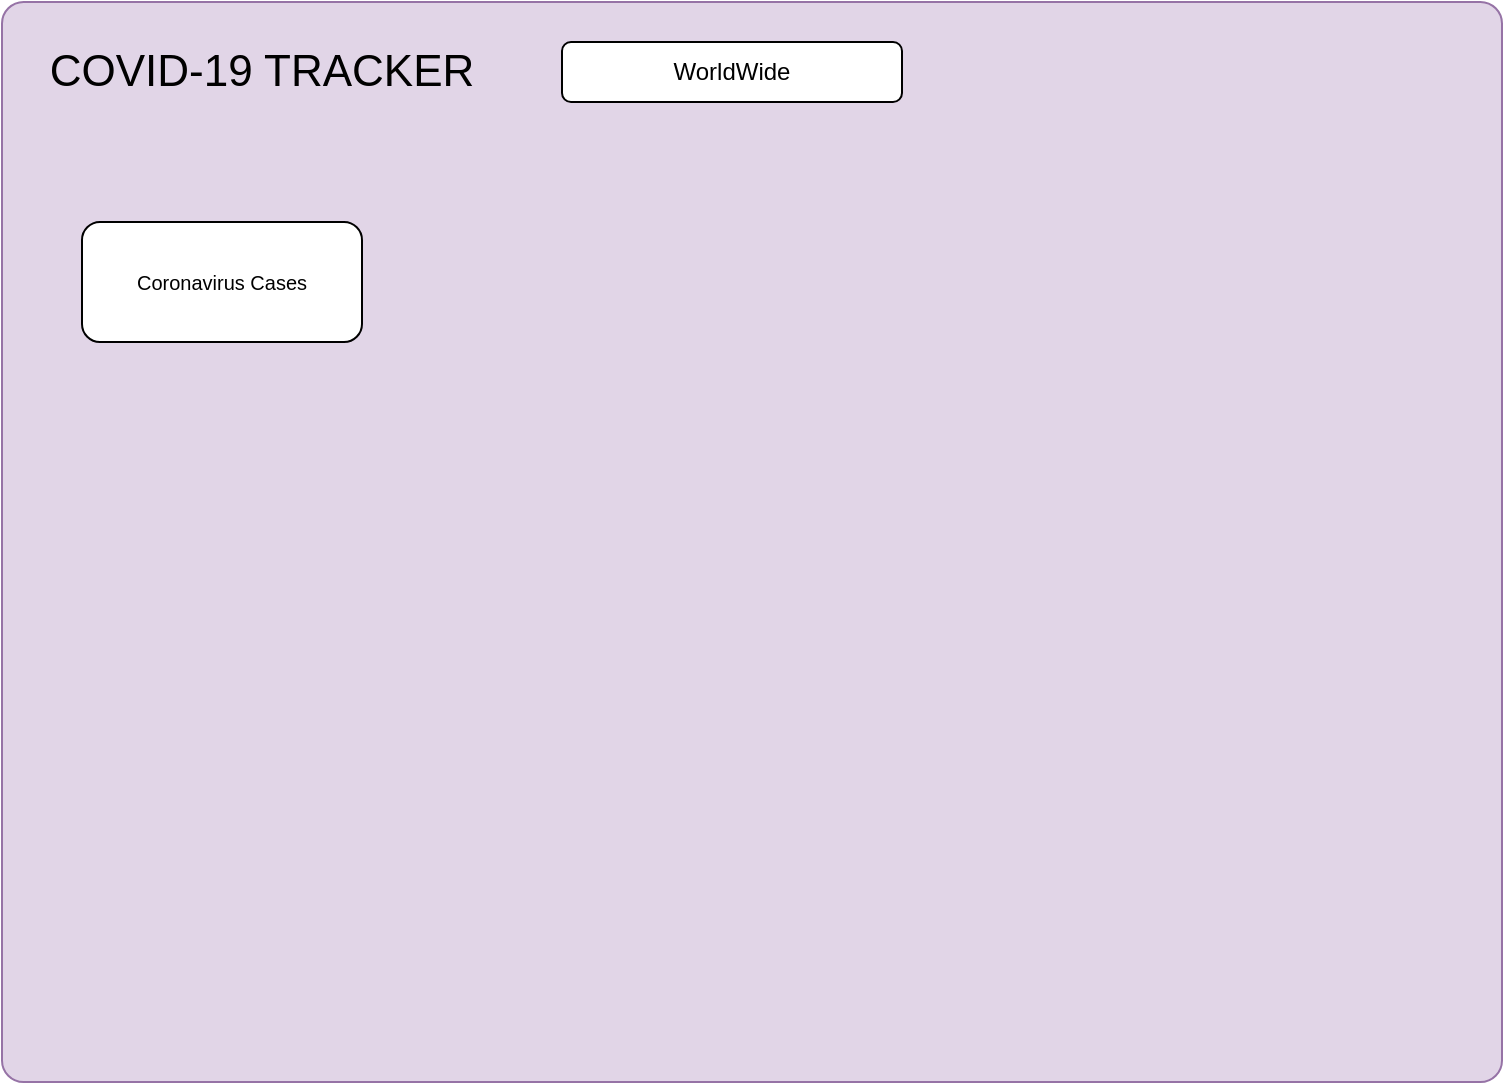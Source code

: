 <mxfile version="13.5.5" type="github">
  <diagram id="C5RBs43oDa-KdzZeNtuy" name="Page-1">
    <mxGraphModel dx="1006" dy="646" grid="1" gridSize="10" guides="1" tooltips="1" connect="1" arrows="1" fold="1" page="1" pageScale="1" pageWidth="827" pageHeight="1169" math="0" shadow="0">
      <root>
        <mxCell id="WIyWlLk6GJQsqaUBKTNV-0" />
        <mxCell id="WIyWlLk6GJQsqaUBKTNV-1" parent="WIyWlLk6GJQsqaUBKTNV-0" />
        <mxCell id="qmh-TuIJ-NVj6ruHyIw6-0" value="" style="rounded=1;whiteSpace=wrap;html=1;arcSize=2;fillColor=#e1d5e7;strokeColor=#9673a6;" vertex="1" parent="WIyWlLk6GJQsqaUBKTNV-1">
          <mxGeometry x="30" y="90" width="750" height="540" as="geometry" />
        </mxCell>
        <mxCell id="qmh-TuIJ-NVj6ruHyIw6-1" value="&lt;font style=&quot;font-size: 22px&quot;&gt;COVID-19 TRACKER&lt;/font&gt;" style="text;html=1;strokeColor=none;fillColor=none;align=center;verticalAlign=middle;whiteSpace=wrap;rounded=0;" vertex="1" parent="WIyWlLk6GJQsqaUBKTNV-1">
          <mxGeometry x="40" y="110" width="240" height="30" as="geometry" />
        </mxCell>
        <mxCell id="qmh-TuIJ-NVj6ruHyIw6-2" value="WorldWide" style="rounded=1;whiteSpace=wrap;html=1;" vertex="1" parent="WIyWlLk6GJQsqaUBKTNV-1">
          <mxGeometry x="310" y="110" width="170" height="30" as="geometry" />
        </mxCell>
        <mxCell id="qmh-TuIJ-NVj6ruHyIw6-3" value="" style="rounded=1;whiteSpace=wrap;html=1;" vertex="1" parent="WIyWlLk6GJQsqaUBKTNV-1">
          <mxGeometry x="70" y="200" width="140" height="60" as="geometry" />
        </mxCell>
        <mxCell id="qmh-TuIJ-NVj6ruHyIw6-5" value="&lt;font style=&quot;font-size: 10px&quot;&gt;Coronavirus Cases&lt;/font&gt;" style="text;html=1;strokeColor=none;fillColor=none;align=center;verticalAlign=middle;whiteSpace=wrap;rounded=0;" vertex="1" parent="WIyWlLk6GJQsqaUBKTNV-1">
          <mxGeometry x="85" y="220" width="110" height="20" as="geometry" />
        </mxCell>
      </root>
    </mxGraphModel>
  </diagram>
</mxfile>
